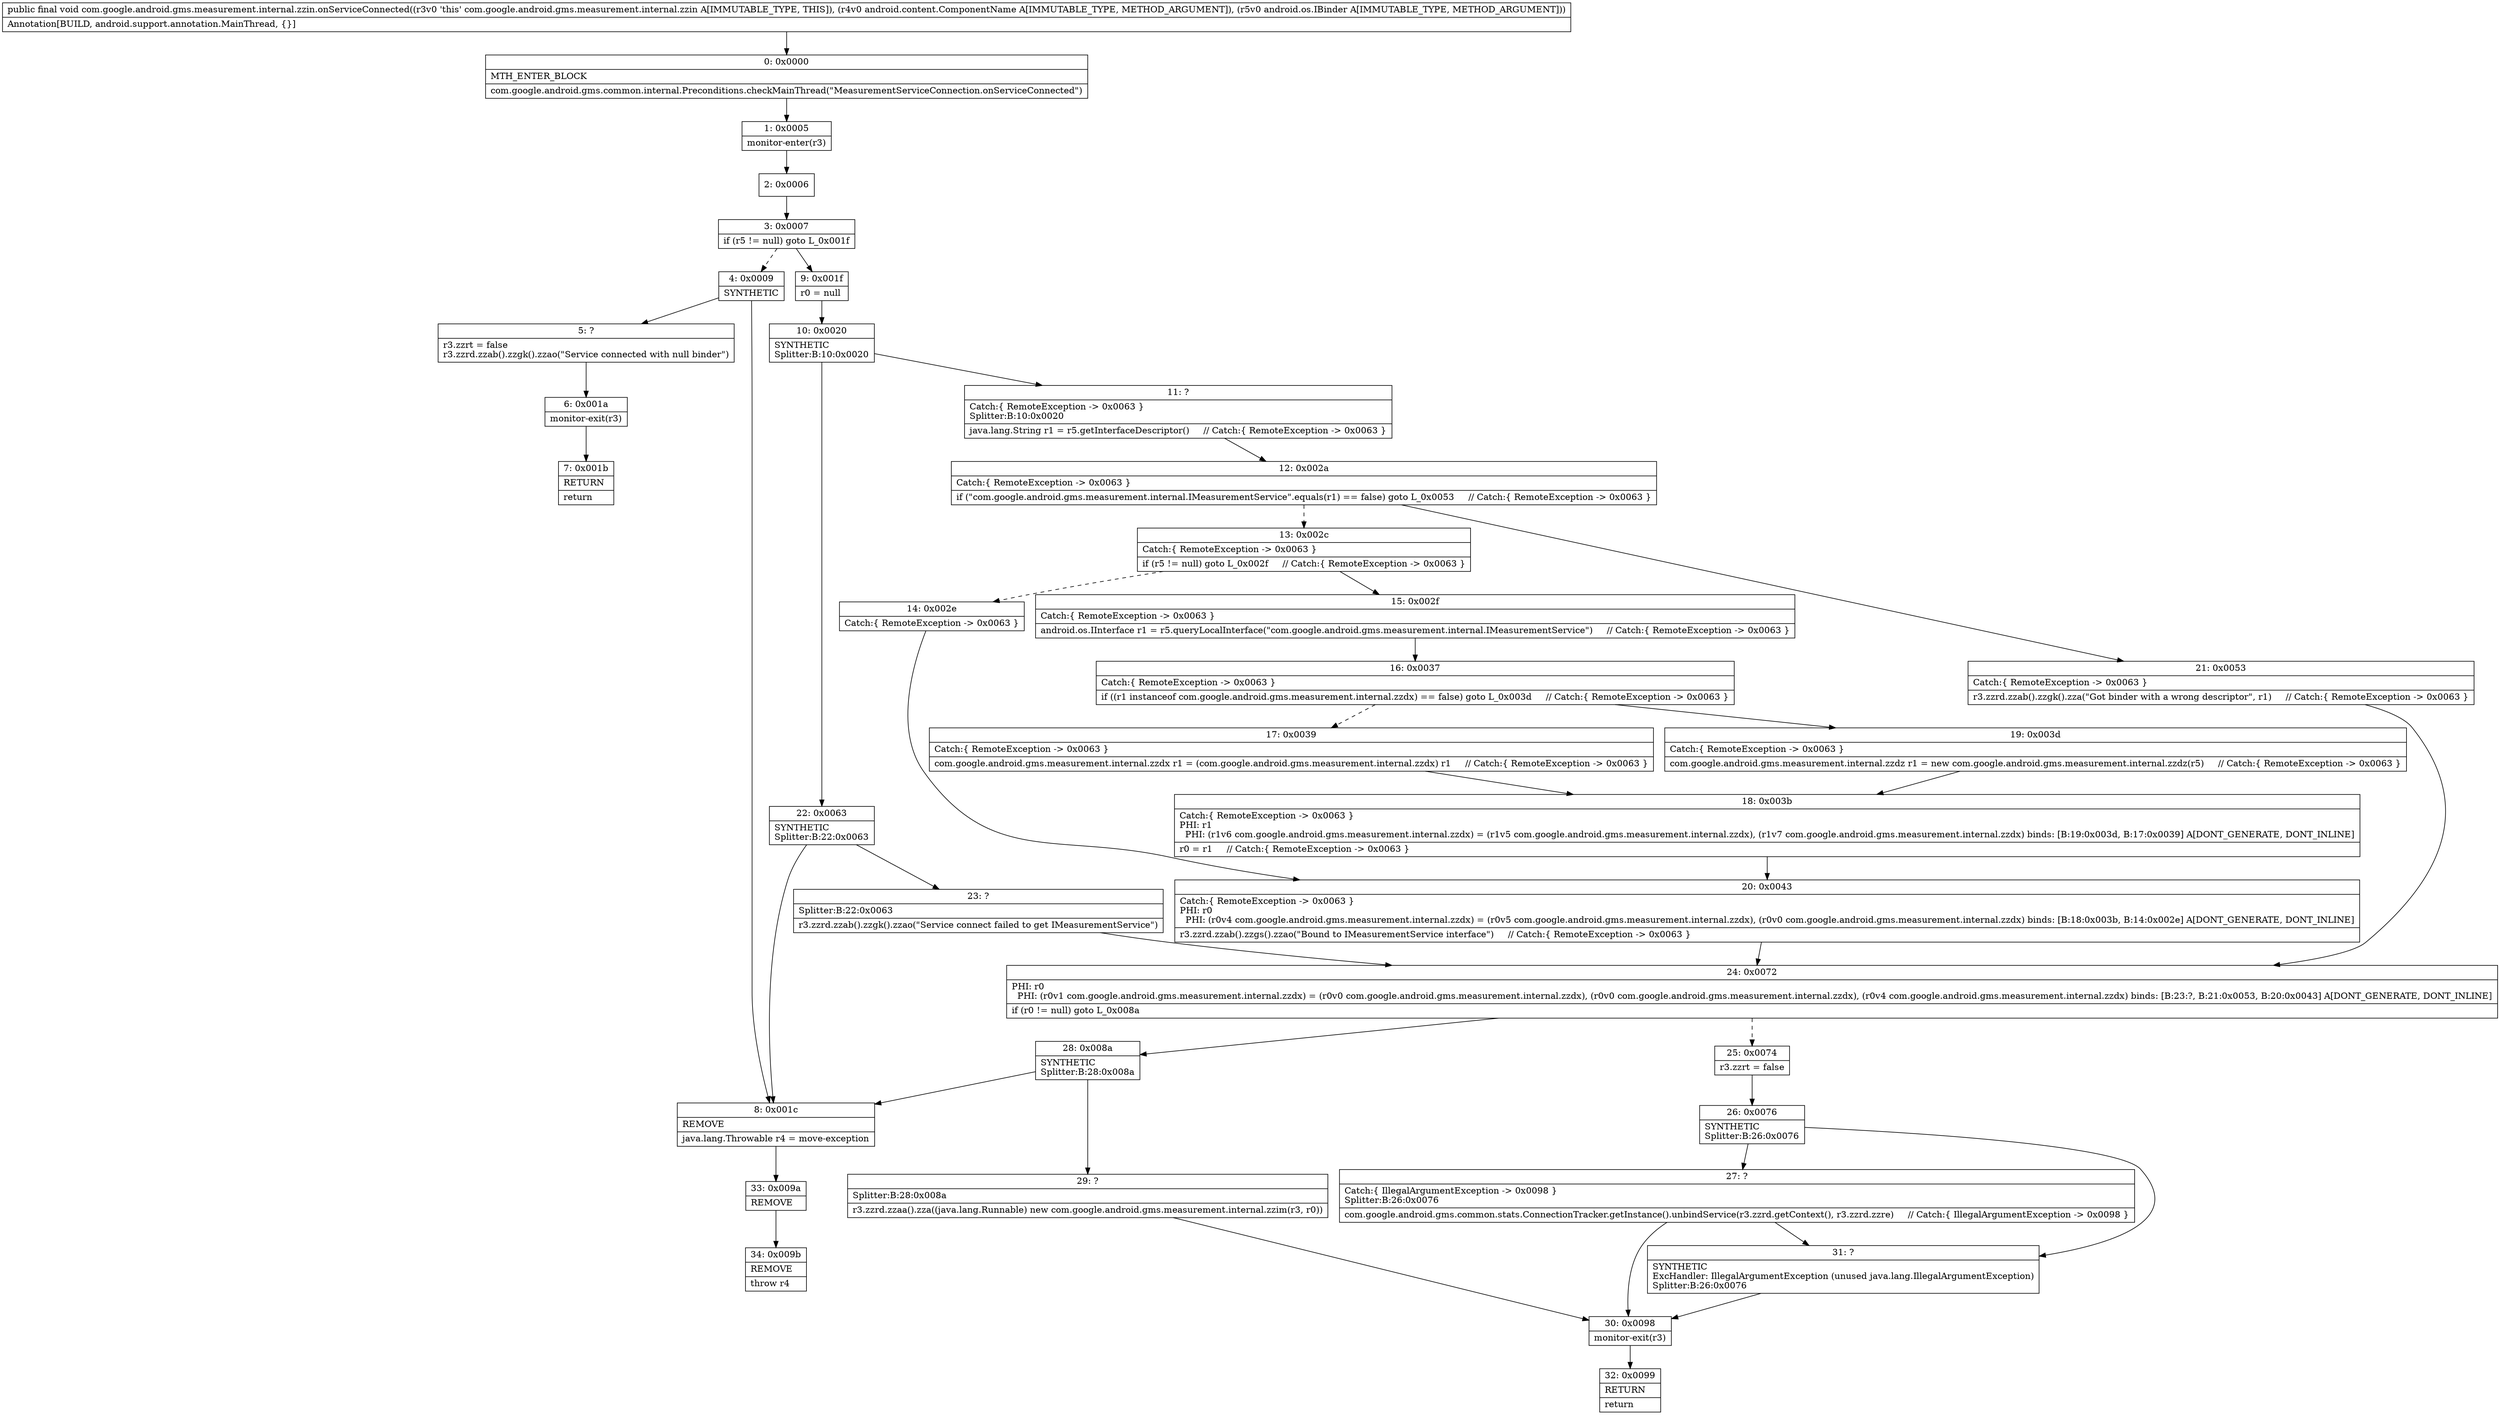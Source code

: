 digraph "CFG forcom.google.android.gms.measurement.internal.zzin.onServiceConnected(Landroid\/content\/ComponentName;Landroid\/os\/IBinder;)V" {
Node_0 [shape=record,label="{0\:\ 0x0000|MTH_ENTER_BLOCK\l|com.google.android.gms.common.internal.Preconditions.checkMainThread(\"MeasurementServiceConnection.onServiceConnected\")\l}"];
Node_1 [shape=record,label="{1\:\ 0x0005|monitor\-enter(r3)\l}"];
Node_2 [shape=record,label="{2\:\ 0x0006}"];
Node_3 [shape=record,label="{3\:\ 0x0007|if (r5 != null) goto L_0x001f\l}"];
Node_4 [shape=record,label="{4\:\ 0x0009|SYNTHETIC\l}"];
Node_5 [shape=record,label="{5\:\ ?|r3.zzrt = false\lr3.zzrd.zzab().zzgk().zzao(\"Service connected with null binder\")\l}"];
Node_6 [shape=record,label="{6\:\ 0x001a|monitor\-exit(r3)\l}"];
Node_7 [shape=record,label="{7\:\ 0x001b|RETURN\l|return\l}"];
Node_8 [shape=record,label="{8\:\ 0x001c|REMOVE\l|java.lang.Throwable r4 = move\-exception\l}"];
Node_9 [shape=record,label="{9\:\ 0x001f|r0 = null\l}"];
Node_10 [shape=record,label="{10\:\ 0x0020|SYNTHETIC\lSplitter:B:10:0x0020\l}"];
Node_11 [shape=record,label="{11\:\ ?|Catch:\{ RemoteException \-\> 0x0063 \}\lSplitter:B:10:0x0020\l|java.lang.String r1 = r5.getInterfaceDescriptor()     \/\/ Catch:\{ RemoteException \-\> 0x0063 \}\l}"];
Node_12 [shape=record,label="{12\:\ 0x002a|Catch:\{ RemoteException \-\> 0x0063 \}\l|if (\"com.google.android.gms.measurement.internal.IMeasurementService\".equals(r1) == false) goto L_0x0053     \/\/ Catch:\{ RemoteException \-\> 0x0063 \}\l}"];
Node_13 [shape=record,label="{13\:\ 0x002c|Catch:\{ RemoteException \-\> 0x0063 \}\l|if (r5 != null) goto L_0x002f     \/\/ Catch:\{ RemoteException \-\> 0x0063 \}\l}"];
Node_14 [shape=record,label="{14\:\ 0x002e|Catch:\{ RemoteException \-\> 0x0063 \}\l}"];
Node_15 [shape=record,label="{15\:\ 0x002f|Catch:\{ RemoteException \-\> 0x0063 \}\l|android.os.IInterface r1 = r5.queryLocalInterface(\"com.google.android.gms.measurement.internal.IMeasurementService\")     \/\/ Catch:\{ RemoteException \-\> 0x0063 \}\l}"];
Node_16 [shape=record,label="{16\:\ 0x0037|Catch:\{ RemoteException \-\> 0x0063 \}\l|if ((r1 instanceof com.google.android.gms.measurement.internal.zzdx) == false) goto L_0x003d     \/\/ Catch:\{ RemoteException \-\> 0x0063 \}\l}"];
Node_17 [shape=record,label="{17\:\ 0x0039|Catch:\{ RemoteException \-\> 0x0063 \}\l|com.google.android.gms.measurement.internal.zzdx r1 = (com.google.android.gms.measurement.internal.zzdx) r1     \/\/ Catch:\{ RemoteException \-\> 0x0063 \}\l}"];
Node_18 [shape=record,label="{18\:\ 0x003b|Catch:\{ RemoteException \-\> 0x0063 \}\lPHI: r1 \l  PHI: (r1v6 com.google.android.gms.measurement.internal.zzdx) = (r1v5 com.google.android.gms.measurement.internal.zzdx), (r1v7 com.google.android.gms.measurement.internal.zzdx) binds: [B:19:0x003d, B:17:0x0039] A[DONT_GENERATE, DONT_INLINE]\l|r0 = r1     \/\/ Catch:\{ RemoteException \-\> 0x0063 \}\l}"];
Node_19 [shape=record,label="{19\:\ 0x003d|Catch:\{ RemoteException \-\> 0x0063 \}\l|com.google.android.gms.measurement.internal.zzdz r1 = new com.google.android.gms.measurement.internal.zzdz(r5)     \/\/ Catch:\{ RemoteException \-\> 0x0063 \}\l}"];
Node_20 [shape=record,label="{20\:\ 0x0043|Catch:\{ RemoteException \-\> 0x0063 \}\lPHI: r0 \l  PHI: (r0v4 com.google.android.gms.measurement.internal.zzdx) = (r0v5 com.google.android.gms.measurement.internal.zzdx), (r0v0 com.google.android.gms.measurement.internal.zzdx) binds: [B:18:0x003b, B:14:0x002e] A[DONT_GENERATE, DONT_INLINE]\l|r3.zzrd.zzab().zzgs().zzao(\"Bound to IMeasurementService interface\")     \/\/ Catch:\{ RemoteException \-\> 0x0063 \}\l}"];
Node_21 [shape=record,label="{21\:\ 0x0053|Catch:\{ RemoteException \-\> 0x0063 \}\l|r3.zzrd.zzab().zzgk().zza(\"Got binder with a wrong descriptor\", r1)     \/\/ Catch:\{ RemoteException \-\> 0x0063 \}\l}"];
Node_22 [shape=record,label="{22\:\ 0x0063|SYNTHETIC\lSplitter:B:22:0x0063\l}"];
Node_23 [shape=record,label="{23\:\ ?|Splitter:B:22:0x0063\l|r3.zzrd.zzab().zzgk().zzao(\"Service connect failed to get IMeasurementService\")\l}"];
Node_24 [shape=record,label="{24\:\ 0x0072|PHI: r0 \l  PHI: (r0v1 com.google.android.gms.measurement.internal.zzdx) = (r0v0 com.google.android.gms.measurement.internal.zzdx), (r0v0 com.google.android.gms.measurement.internal.zzdx), (r0v4 com.google.android.gms.measurement.internal.zzdx) binds: [B:23:?, B:21:0x0053, B:20:0x0043] A[DONT_GENERATE, DONT_INLINE]\l|if (r0 != null) goto L_0x008a\l}"];
Node_25 [shape=record,label="{25\:\ 0x0074|r3.zzrt = false\l}"];
Node_26 [shape=record,label="{26\:\ 0x0076|SYNTHETIC\lSplitter:B:26:0x0076\l}"];
Node_27 [shape=record,label="{27\:\ ?|Catch:\{ IllegalArgumentException \-\> 0x0098 \}\lSplitter:B:26:0x0076\l|com.google.android.gms.common.stats.ConnectionTracker.getInstance().unbindService(r3.zzrd.getContext(), r3.zzrd.zzre)     \/\/ Catch:\{ IllegalArgumentException \-\> 0x0098 \}\l}"];
Node_28 [shape=record,label="{28\:\ 0x008a|SYNTHETIC\lSplitter:B:28:0x008a\l}"];
Node_29 [shape=record,label="{29\:\ ?|Splitter:B:28:0x008a\l|r3.zzrd.zzaa().zza((java.lang.Runnable) new com.google.android.gms.measurement.internal.zzim(r3, r0))\l}"];
Node_30 [shape=record,label="{30\:\ 0x0098|monitor\-exit(r3)\l}"];
Node_31 [shape=record,label="{31\:\ ?|SYNTHETIC\lExcHandler: IllegalArgumentException (unused java.lang.IllegalArgumentException)\lSplitter:B:26:0x0076\l}"];
Node_32 [shape=record,label="{32\:\ 0x0099|RETURN\l|return\l}"];
Node_33 [shape=record,label="{33\:\ 0x009a|REMOVE\l}"];
Node_34 [shape=record,label="{34\:\ 0x009b|REMOVE\l|throw r4\l}"];
MethodNode[shape=record,label="{public final void com.google.android.gms.measurement.internal.zzin.onServiceConnected((r3v0 'this' com.google.android.gms.measurement.internal.zzin A[IMMUTABLE_TYPE, THIS]), (r4v0 android.content.ComponentName A[IMMUTABLE_TYPE, METHOD_ARGUMENT]), (r5v0 android.os.IBinder A[IMMUTABLE_TYPE, METHOD_ARGUMENT]))  | Annotation[BUILD, android.support.annotation.MainThread, \{\}]\l}"];
MethodNode -> Node_0;
Node_0 -> Node_1;
Node_1 -> Node_2;
Node_2 -> Node_3;
Node_3 -> Node_4[style=dashed];
Node_3 -> Node_9;
Node_4 -> Node_5;
Node_4 -> Node_8;
Node_5 -> Node_6;
Node_6 -> Node_7;
Node_8 -> Node_33;
Node_9 -> Node_10;
Node_10 -> Node_11;
Node_10 -> Node_22;
Node_11 -> Node_12;
Node_12 -> Node_13[style=dashed];
Node_12 -> Node_21;
Node_13 -> Node_14[style=dashed];
Node_13 -> Node_15;
Node_14 -> Node_20;
Node_15 -> Node_16;
Node_16 -> Node_17[style=dashed];
Node_16 -> Node_19;
Node_17 -> Node_18;
Node_18 -> Node_20;
Node_19 -> Node_18;
Node_20 -> Node_24;
Node_21 -> Node_24;
Node_22 -> Node_23;
Node_22 -> Node_8;
Node_23 -> Node_24;
Node_24 -> Node_25[style=dashed];
Node_24 -> Node_28;
Node_25 -> Node_26;
Node_26 -> Node_27;
Node_26 -> Node_31;
Node_27 -> Node_31;
Node_27 -> Node_30;
Node_28 -> Node_29;
Node_28 -> Node_8;
Node_29 -> Node_30;
Node_30 -> Node_32;
Node_31 -> Node_30;
Node_33 -> Node_34;
}

